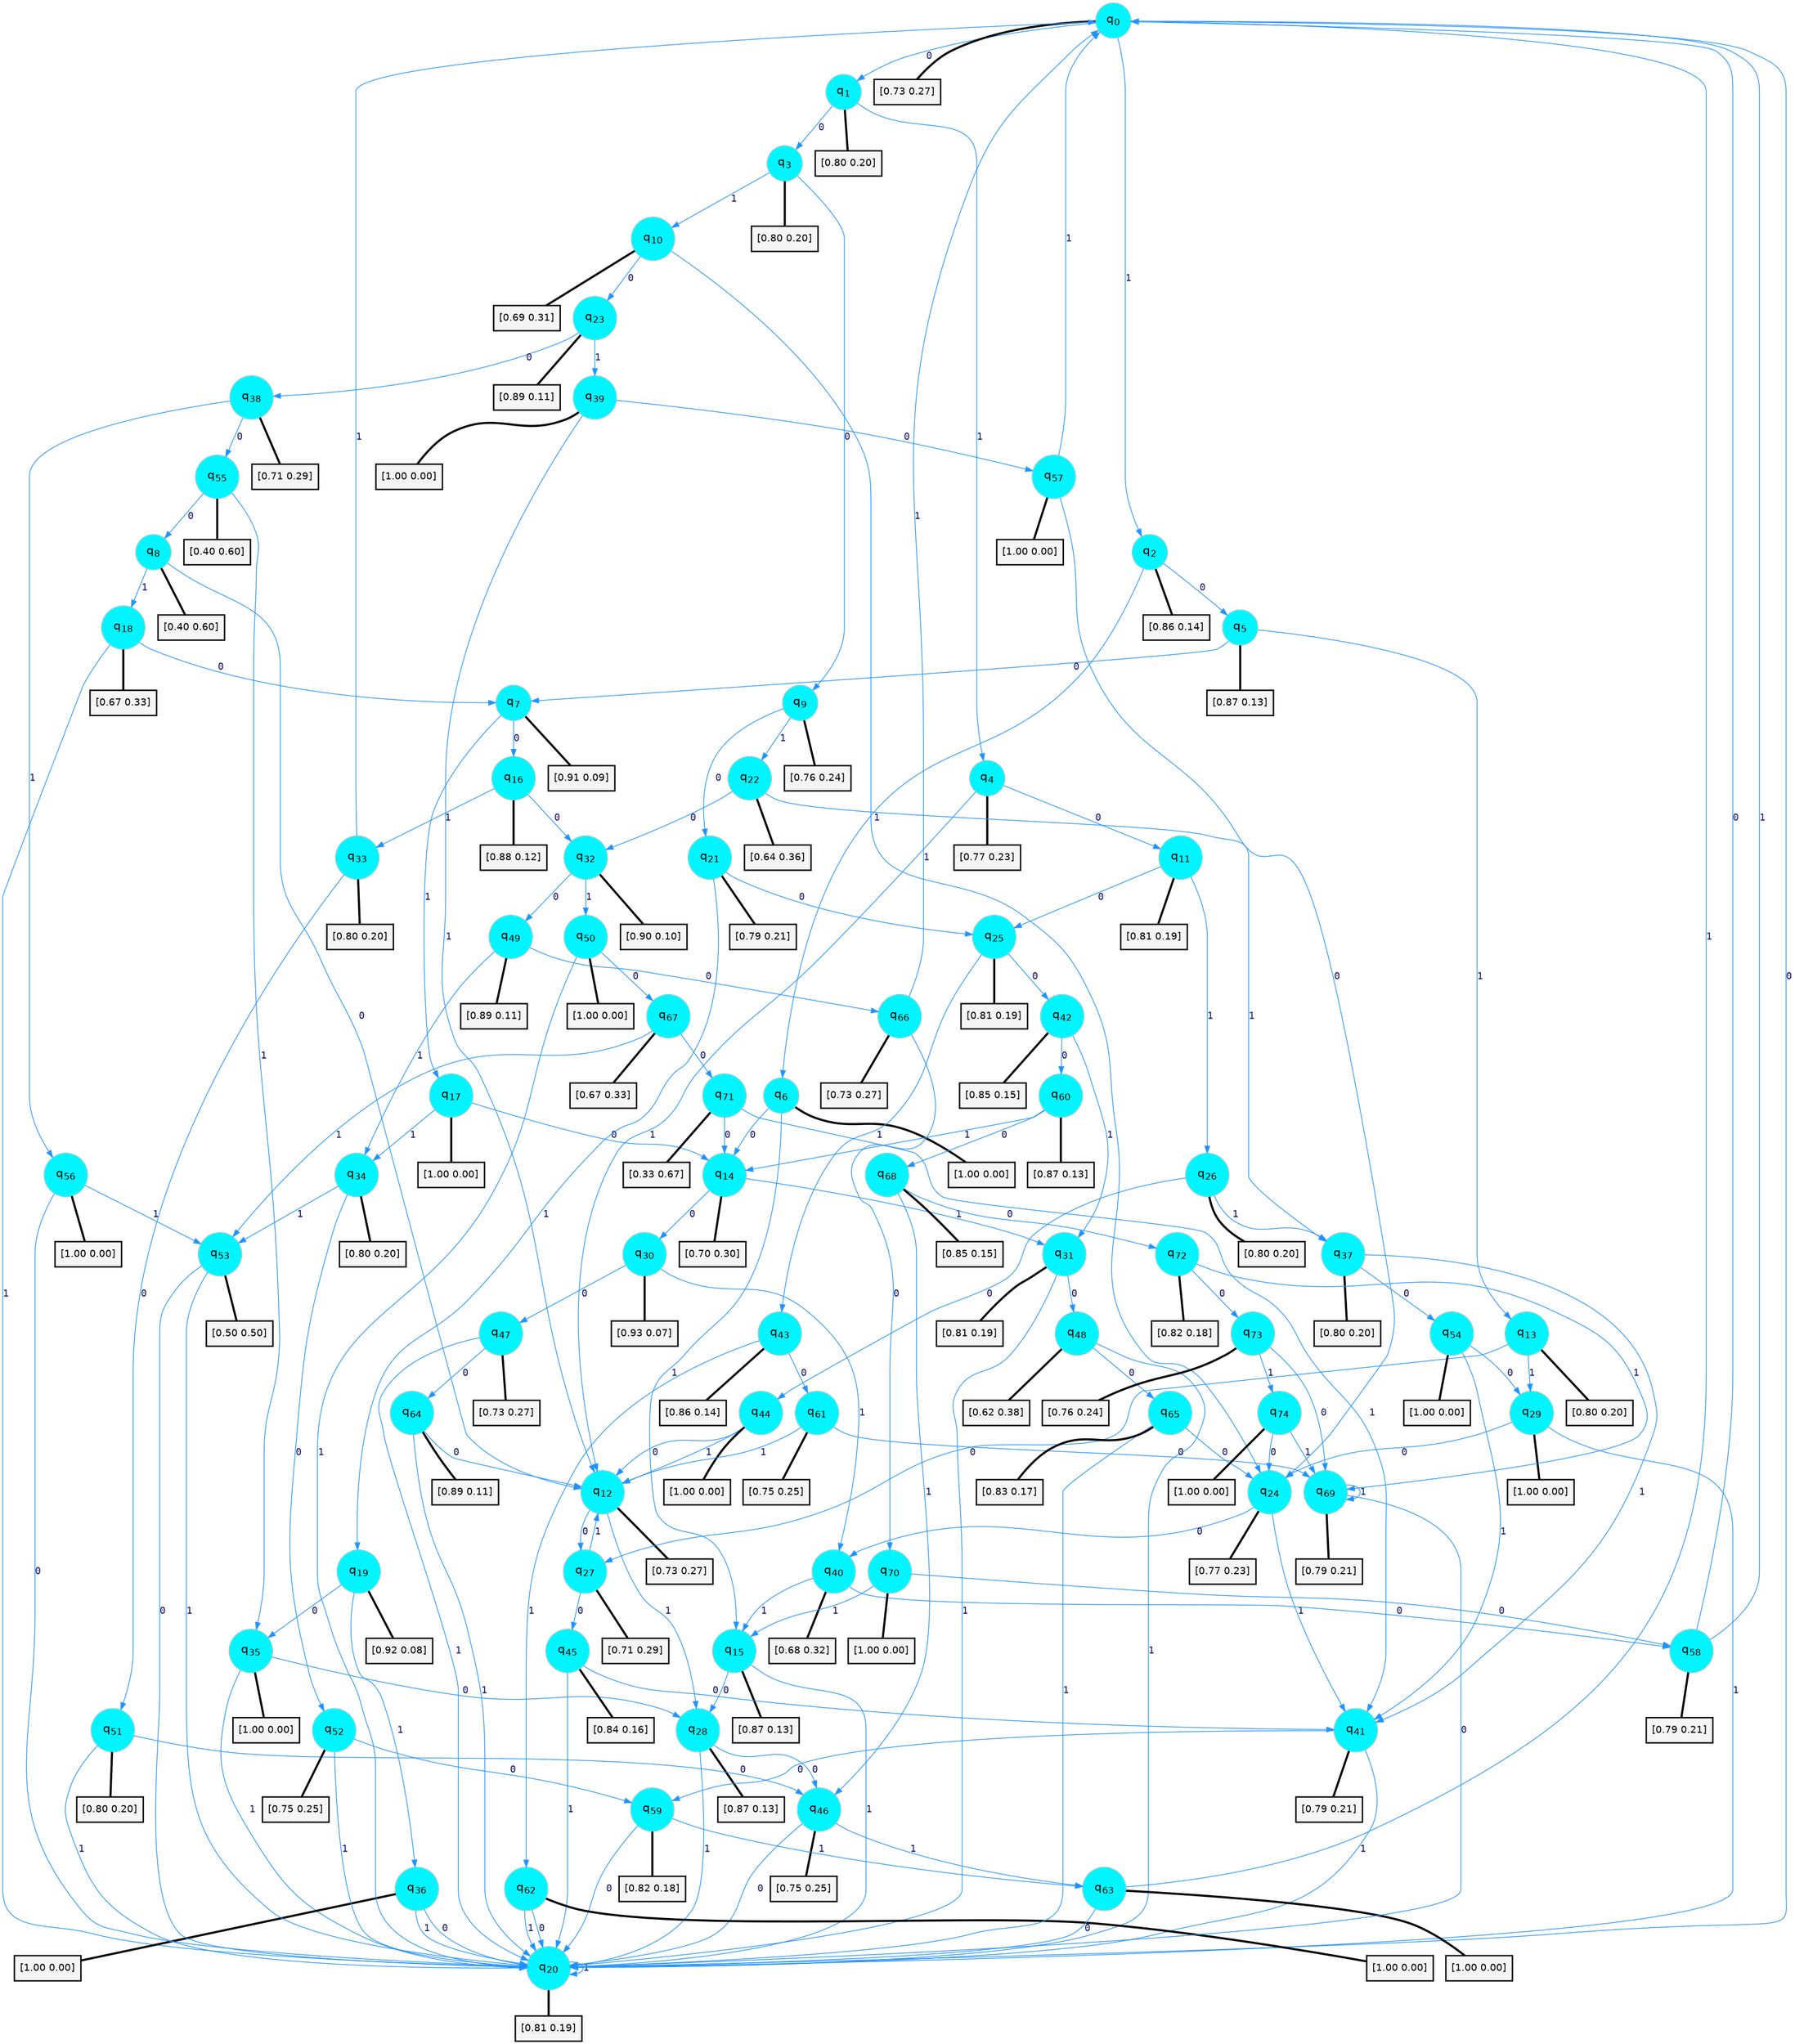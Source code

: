 digraph G {
graph [
bgcolor=transparent, dpi=300, rankdir=TD, size="40,25"];
node [
color=gray, fillcolor=turquoise1, fontcolor=black, fontname=Helvetica, fontsize=16, fontweight=bold, shape=circle, style=filled];
edge [
arrowsize=1, color=dodgerblue1, fontcolor=midnightblue, fontname=courier, fontweight=bold, penwidth=1, style=solid, weight=20];
0[label=<q<SUB>0</SUB>>];
1[label=<q<SUB>1</SUB>>];
2[label=<q<SUB>2</SUB>>];
3[label=<q<SUB>3</SUB>>];
4[label=<q<SUB>4</SUB>>];
5[label=<q<SUB>5</SUB>>];
6[label=<q<SUB>6</SUB>>];
7[label=<q<SUB>7</SUB>>];
8[label=<q<SUB>8</SUB>>];
9[label=<q<SUB>9</SUB>>];
10[label=<q<SUB>10</SUB>>];
11[label=<q<SUB>11</SUB>>];
12[label=<q<SUB>12</SUB>>];
13[label=<q<SUB>13</SUB>>];
14[label=<q<SUB>14</SUB>>];
15[label=<q<SUB>15</SUB>>];
16[label=<q<SUB>16</SUB>>];
17[label=<q<SUB>17</SUB>>];
18[label=<q<SUB>18</SUB>>];
19[label=<q<SUB>19</SUB>>];
20[label=<q<SUB>20</SUB>>];
21[label=<q<SUB>21</SUB>>];
22[label=<q<SUB>22</SUB>>];
23[label=<q<SUB>23</SUB>>];
24[label=<q<SUB>24</SUB>>];
25[label=<q<SUB>25</SUB>>];
26[label=<q<SUB>26</SUB>>];
27[label=<q<SUB>27</SUB>>];
28[label=<q<SUB>28</SUB>>];
29[label=<q<SUB>29</SUB>>];
30[label=<q<SUB>30</SUB>>];
31[label=<q<SUB>31</SUB>>];
32[label=<q<SUB>32</SUB>>];
33[label=<q<SUB>33</SUB>>];
34[label=<q<SUB>34</SUB>>];
35[label=<q<SUB>35</SUB>>];
36[label=<q<SUB>36</SUB>>];
37[label=<q<SUB>37</SUB>>];
38[label=<q<SUB>38</SUB>>];
39[label=<q<SUB>39</SUB>>];
40[label=<q<SUB>40</SUB>>];
41[label=<q<SUB>41</SUB>>];
42[label=<q<SUB>42</SUB>>];
43[label=<q<SUB>43</SUB>>];
44[label=<q<SUB>44</SUB>>];
45[label=<q<SUB>45</SUB>>];
46[label=<q<SUB>46</SUB>>];
47[label=<q<SUB>47</SUB>>];
48[label=<q<SUB>48</SUB>>];
49[label=<q<SUB>49</SUB>>];
50[label=<q<SUB>50</SUB>>];
51[label=<q<SUB>51</SUB>>];
52[label=<q<SUB>52</SUB>>];
53[label=<q<SUB>53</SUB>>];
54[label=<q<SUB>54</SUB>>];
55[label=<q<SUB>55</SUB>>];
56[label=<q<SUB>56</SUB>>];
57[label=<q<SUB>57</SUB>>];
58[label=<q<SUB>58</SUB>>];
59[label=<q<SUB>59</SUB>>];
60[label=<q<SUB>60</SUB>>];
61[label=<q<SUB>61</SUB>>];
62[label=<q<SUB>62</SUB>>];
63[label=<q<SUB>63</SUB>>];
64[label=<q<SUB>64</SUB>>];
65[label=<q<SUB>65</SUB>>];
66[label=<q<SUB>66</SUB>>];
67[label=<q<SUB>67</SUB>>];
68[label=<q<SUB>68</SUB>>];
69[label=<q<SUB>69</SUB>>];
70[label=<q<SUB>70</SUB>>];
71[label=<q<SUB>71</SUB>>];
72[label=<q<SUB>72</SUB>>];
73[label=<q<SUB>73</SUB>>];
74[label=<q<SUB>74</SUB>>];
75[label="[0.73 0.27]", shape=box,fontcolor=black, fontname=Helvetica, fontsize=14, penwidth=2, fillcolor=whitesmoke,color=black];
76[label="[0.80 0.20]", shape=box,fontcolor=black, fontname=Helvetica, fontsize=14, penwidth=2, fillcolor=whitesmoke,color=black];
77[label="[0.86 0.14]", shape=box,fontcolor=black, fontname=Helvetica, fontsize=14, penwidth=2, fillcolor=whitesmoke,color=black];
78[label="[0.80 0.20]", shape=box,fontcolor=black, fontname=Helvetica, fontsize=14, penwidth=2, fillcolor=whitesmoke,color=black];
79[label="[0.77 0.23]", shape=box,fontcolor=black, fontname=Helvetica, fontsize=14, penwidth=2, fillcolor=whitesmoke,color=black];
80[label="[0.87 0.13]", shape=box,fontcolor=black, fontname=Helvetica, fontsize=14, penwidth=2, fillcolor=whitesmoke,color=black];
81[label="[1.00 0.00]", shape=box,fontcolor=black, fontname=Helvetica, fontsize=14, penwidth=2, fillcolor=whitesmoke,color=black];
82[label="[0.91 0.09]", shape=box,fontcolor=black, fontname=Helvetica, fontsize=14, penwidth=2, fillcolor=whitesmoke,color=black];
83[label="[0.40 0.60]", shape=box,fontcolor=black, fontname=Helvetica, fontsize=14, penwidth=2, fillcolor=whitesmoke,color=black];
84[label="[0.76 0.24]", shape=box,fontcolor=black, fontname=Helvetica, fontsize=14, penwidth=2, fillcolor=whitesmoke,color=black];
85[label="[0.69 0.31]", shape=box,fontcolor=black, fontname=Helvetica, fontsize=14, penwidth=2, fillcolor=whitesmoke,color=black];
86[label="[0.81 0.19]", shape=box,fontcolor=black, fontname=Helvetica, fontsize=14, penwidth=2, fillcolor=whitesmoke,color=black];
87[label="[0.73 0.27]", shape=box,fontcolor=black, fontname=Helvetica, fontsize=14, penwidth=2, fillcolor=whitesmoke,color=black];
88[label="[0.80 0.20]", shape=box,fontcolor=black, fontname=Helvetica, fontsize=14, penwidth=2, fillcolor=whitesmoke,color=black];
89[label="[0.70 0.30]", shape=box,fontcolor=black, fontname=Helvetica, fontsize=14, penwidth=2, fillcolor=whitesmoke,color=black];
90[label="[0.87 0.13]", shape=box,fontcolor=black, fontname=Helvetica, fontsize=14, penwidth=2, fillcolor=whitesmoke,color=black];
91[label="[0.88 0.12]", shape=box,fontcolor=black, fontname=Helvetica, fontsize=14, penwidth=2, fillcolor=whitesmoke,color=black];
92[label="[1.00 0.00]", shape=box,fontcolor=black, fontname=Helvetica, fontsize=14, penwidth=2, fillcolor=whitesmoke,color=black];
93[label="[0.67 0.33]", shape=box,fontcolor=black, fontname=Helvetica, fontsize=14, penwidth=2, fillcolor=whitesmoke,color=black];
94[label="[0.92 0.08]", shape=box,fontcolor=black, fontname=Helvetica, fontsize=14, penwidth=2, fillcolor=whitesmoke,color=black];
95[label="[0.81 0.19]", shape=box,fontcolor=black, fontname=Helvetica, fontsize=14, penwidth=2, fillcolor=whitesmoke,color=black];
96[label="[0.79 0.21]", shape=box,fontcolor=black, fontname=Helvetica, fontsize=14, penwidth=2, fillcolor=whitesmoke,color=black];
97[label="[0.64 0.36]", shape=box,fontcolor=black, fontname=Helvetica, fontsize=14, penwidth=2, fillcolor=whitesmoke,color=black];
98[label="[0.89 0.11]", shape=box,fontcolor=black, fontname=Helvetica, fontsize=14, penwidth=2, fillcolor=whitesmoke,color=black];
99[label="[0.77 0.23]", shape=box,fontcolor=black, fontname=Helvetica, fontsize=14, penwidth=2, fillcolor=whitesmoke,color=black];
100[label="[0.81 0.19]", shape=box,fontcolor=black, fontname=Helvetica, fontsize=14, penwidth=2, fillcolor=whitesmoke,color=black];
101[label="[0.80 0.20]", shape=box,fontcolor=black, fontname=Helvetica, fontsize=14, penwidth=2, fillcolor=whitesmoke,color=black];
102[label="[0.71 0.29]", shape=box,fontcolor=black, fontname=Helvetica, fontsize=14, penwidth=2, fillcolor=whitesmoke,color=black];
103[label="[0.87 0.13]", shape=box,fontcolor=black, fontname=Helvetica, fontsize=14, penwidth=2, fillcolor=whitesmoke,color=black];
104[label="[1.00 0.00]", shape=box,fontcolor=black, fontname=Helvetica, fontsize=14, penwidth=2, fillcolor=whitesmoke,color=black];
105[label="[0.93 0.07]", shape=box,fontcolor=black, fontname=Helvetica, fontsize=14, penwidth=2, fillcolor=whitesmoke,color=black];
106[label="[0.81 0.19]", shape=box,fontcolor=black, fontname=Helvetica, fontsize=14, penwidth=2, fillcolor=whitesmoke,color=black];
107[label="[0.90 0.10]", shape=box,fontcolor=black, fontname=Helvetica, fontsize=14, penwidth=2, fillcolor=whitesmoke,color=black];
108[label="[0.80 0.20]", shape=box,fontcolor=black, fontname=Helvetica, fontsize=14, penwidth=2, fillcolor=whitesmoke,color=black];
109[label="[0.80 0.20]", shape=box,fontcolor=black, fontname=Helvetica, fontsize=14, penwidth=2, fillcolor=whitesmoke,color=black];
110[label="[1.00 0.00]", shape=box,fontcolor=black, fontname=Helvetica, fontsize=14, penwidth=2, fillcolor=whitesmoke,color=black];
111[label="[1.00 0.00]", shape=box,fontcolor=black, fontname=Helvetica, fontsize=14, penwidth=2, fillcolor=whitesmoke,color=black];
112[label="[0.80 0.20]", shape=box,fontcolor=black, fontname=Helvetica, fontsize=14, penwidth=2, fillcolor=whitesmoke,color=black];
113[label="[0.71 0.29]", shape=box,fontcolor=black, fontname=Helvetica, fontsize=14, penwidth=2, fillcolor=whitesmoke,color=black];
114[label="[1.00 0.00]", shape=box,fontcolor=black, fontname=Helvetica, fontsize=14, penwidth=2, fillcolor=whitesmoke,color=black];
115[label="[0.68 0.32]", shape=box,fontcolor=black, fontname=Helvetica, fontsize=14, penwidth=2, fillcolor=whitesmoke,color=black];
116[label="[0.79 0.21]", shape=box,fontcolor=black, fontname=Helvetica, fontsize=14, penwidth=2, fillcolor=whitesmoke,color=black];
117[label="[0.85 0.15]", shape=box,fontcolor=black, fontname=Helvetica, fontsize=14, penwidth=2, fillcolor=whitesmoke,color=black];
118[label="[0.86 0.14]", shape=box,fontcolor=black, fontname=Helvetica, fontsize=14, penwidth=2, fillcolor=whitesmoke,color=black];
119[label="[1.00 0.00]", shape=box,fontcolor=black, fontname=Helvetica, fontsize=14, penwidth=2, fillcolor=whitesmoke,color=black];
120[label="[0.84 0.16]", shape=box,fontcolor=black, fontname=Helvetica, fontsize=14, penwidth=2, fillcolor=whitesmoke,color=black];
121[label="[0.75 0.25]", shape=box,fontcolor=black, fontname=Helvetica, fontsize=14, penwidth=2, fillcolor=whitesmoke,color=black];
122[label="[0.73 0.27]", shape=box,fontcolor=black, fontname=Helvetica, fontsize=14, penwidth=2, fillcolor=whitesmoke,color=black];
123[label="[0.62 0.38]", shape=box,fontcolor=black, fontname=Helvetica, fontsize=14, penwidth=2, fillcolor=whitesmoke,color=black];
124[label="[0.89 0.11]", shape=box,fontcolor=black, fontname=Helvetica, fontsize=14, penwidth=2, fillcolor=whitesmoke,color=black];
125[label="[1.00 0.00]", shape=box,fontcolor=black, fontname=Helvetica, fontsize=14, penwidth=2, fillcolor=whitesmoke,color=black];
126[label="[0.80 0.20]", shape=box,fontcolor=black, fontname=Helvetica, fontsize=14, penwidth=2, fillcolor=whitesmoke,color=black];
127[label="[0.75 0.25]", shape=box,fontcolor=black, fontname=Helvetica, fontsize=14, penwidth=2, fillcolor=whitesmoke,color=black];
128[label="[0.50 0.50]", shape=box,fontcolor=black, fontname=Helvetica, fontsize=14, penwidth=2, fillcolor=whitesmoke,color=black];
129[label="[1.00 0.00]", shape=box,fontcolor=black, fontname=Helvetica, fontsize=14, penwidth=2, fillcolor=whitesmoke,color=black];
130[label="[0.40 0.60]", shape=box,fontcolor=black, fontname=Helvetica, fontsize=14, penwidth=2, fillcolor=whitesmoke,color=black];
131[label="[1.00 0.00]", shape=box,fontcolor=black, fontname=Helvetica, fontsize=14, penwidth=2, fillcolor=whitesmoke,color=black];
132[label="[1.00 0.00]", shape=box,fontcolor=black, fontname=Helvetica, fontsize=14, penwidth=2, fillcolor=whitesmoke,color=black];
133[label="[0.79 0.21]", shape=box,fontcolor=black, fontname=Helvetica, fontsize=14, penwidth=2, fillcolor=whitesmoke,color=black];
134[label="[0.82 0.18]", shape=box,fontcolor=black, fontname=Helvetica, fontsize=14, penwidth=2, fillcolor=whitesmoke,color=black];
135[label="[0.87 0.13]", shape=box,fontcolor=black, fontname=Helvetica, fontsize=14, penwidth=2, fillcolor=whitesmoke,color=black];
136[label="[0.75 0.25]", shape=box,fontcolor=black, fontname=Helvetica, fontsize=14, penwidth=2, fillcolor=whitesmoke,color=black];
137[label="[1.00 0.00]", shape=box,fontcolor=black, fontname=Helvetica, fontsize=14, penwidth=2, fillcolor=whitesmoke,color=black];
138[label="[1.00 0.00]", shape=box,fontcolor=black, fontname=Helvetica, fontsize=14, penwidth=2, fillcolor=whitesmoke,color=black];
139[label="[0.89 0.11]", shape=box,fontcolor=black, fontname=Helvetica, fontsize=14, penwidth=2, fillcolor=whitesmoke,color=black];
140[label="[0.83 0.17]", shape=box,fontcolor=black, fontname=Helvetica, fontsize=14, penwidth=2, fillcolor=whitesmoke,color=black];
141[label="[0.73 0.27]", shape=box,fontcolor=black, fontname=Helvetica, fontsize=14, penwidth=2, fillcolor=whitesmoke,color=black];
142[label="[0.67 0.33]", shape=box,fontcolor=black, fontname=Helvetica, fontsize=14, penwidth=2, fillcolor=whitesmoke,color=black];
143[label="[0.85 0.15]", shape=box,fontcolor=black, fontname=Helvetica, fontsize=14, penwidth=2, fillcolor=whitesmoke,color=black];
144[label="[0.79 0.21]", shape=box,fontcolor=black, fontname=Helvetica, fontsize=14, penwidth=2, fillcolor=whitesmoke,color=black];
145[label="[1.00 0.00]", shape=box,fontcolor=black, fontname=Helvetica, fontsize=14, penwidth=2, fillcolor=whitesmoke,color=black];
146[label="[0.33 0.67]", shape=box,fontcolor=black, fontname=Helvetica, fontsize=14, penwidth=2, fillcolor=whitesmoke,color=black];
147[label="[0.82 0.18]", shape=box,fontcolor=black, fontname=Helvetica, fontsize=14, penwidth=2, fillcolor=whitesmoke,color=black];
148[label="[0.76 0.24]", shape=box,fontcolor=black, fontname=Helvetica, fontsize=14, penwidth=2, fillcolor=whitesmoke,color=black];
149[label="[1.00 0.00]", shape=box,fontcolor=black, fontname=Helvetica, fontsize=14, penwidth=2, fillcolor=whitesmoke,color=black];
0->1 [label=0];
0->2 [label=1];
0->75 [arrowhead=none, penwidth=3,color=black];
1->3 [label=0];
1->4 [label=1];
1->76 [arrowhead=none, penwidth=3,color=black];
2->5 [label=0];
2->6 [label=1];
2->77 [arrowhead=none, penwidth=3,color=black];
3->9 [label=0];
3->10 [label=1];
3->78 [arrowhead=none, penwidth=3,color=black];
4->11 [label=0];
4->12 [label=1];
4->79 [arrowhead=none, penwidth=3,color=black];
5->7 [label=0];
5->13 [label=1];
5->80 [arrowhead=none, penwidth=3,color=black];
6->14 [label=0];
6->15 [label=1];
6->81 [arrowhead=none, penwidth=3,color=black];
7->16 [label=0];
7->17 [label=1];
7->82 [arrowhead=none, penwidth=3,color=black];
8->12 [label=0];
8->18 [label=1];
8->83 [arrowhead=none, penwidth=3,color=black];
9->21 [label=0];
9->22 [label=1];
9->84 [arrowhead=none, penwidth=3,color=black];
10->23 [label=0];
10->24 [label=1];
10->85 [arrowhead=none, penwidth=3,color=black];
11->25 [label=0];
11->26 [label=1];
11->86 [arrowhead=none, penwidth=3,color=black];
12->27 [label=0];
12->28 [label=1];
12->87 [arrowhead=none, penwidth=3,color=black];
13->27 [label=0];
13->29 [label=1];
13->88 [arrowhead=none, penwidth=3,color=black];
14->30 [label=0];
14->31 [label=1];
14->89 [arrowhead=none, penwidth=3,color=black];
15->28 [label=0];
15->20 [label=1];
15->90 [arrowhead=none, penwidth=3,color=black];
16->32 [label=0];
16->33 [label=1];
16->91 [arrowhead=none, penwidth=3,color=black];
17->14 [label=0];
17->34 [label=1];
17->92 [arrowhead=none, penwidth=3,color=black];
18->7 [label=0];
18->20 [label=1];
18->93 [arrowhead=none, penwidth=3,color=black];
19->35 [label=0];
19->36 [label=1];
19->94 [arrowhead=none, penwidth=3,color=black];
20->0 [label=0];
20->20 [label=1];
20->95 [arrowhead=none, penwidth=3,color=black];
21->25 [label=0];
21->19 [label=1];
21->96 [arrowhead=none, penwidth=3,color=black];
22->32 [label=0];
22->37 [label=1];
22->97 [arrowhead=none, penwidth=3,color=black];
23->38 [label=0];
23->39 [label=1];
23->98 [arrowhead=none, penwidth=3,color=black];
24->40 [label=0];
24->41 [label=1];
24->99 [arrowhead=none, penwidth=3,color=black];
25->42 [label=0];
25->43 [label=1];
25->100 [arrowhead=none, penwidth=3,color=black];
26->44 [label=0];
26->37 [label=1];
26->101 [arrowhead=none, penwidth=3,color=black];
27->45 [label=0];
27->12 [label=1];
27->102 [arrowhead=none, penwidth=3,color=black];
28->46 [label=0];
28->20 [label=1];
28->103 [arrowhead=none, penwidth=3,color=black];
29->24 [label=0];
29->20 [label=1];
29->104 [arrowhead=none, penwidth=3,color=black];
30->47 [label=0];
30->40 [label=1];
30->105 [arrowhead=none, penwidth=3,color=black];
31->48 [label=0];
31->20 [label=1];
31->106 [arrowhead=none, penwidth=3,color=black];
32->49 [label=0];
32->50 [label=1];
32->107 [arrowhead=none, penwidth=3,color=black];
33->51 [label=0];
33->0 [label=1];
33->108 [arrowhead=none, penwidth=3,color=black];
34->52 [label=0];
34->53 [label=1];
34->109 [arrowhead=none, penwidth=3,color=black];
35->28 [label=0];
35->20 [label=1];
35->110 [arrowhead=none, penwidth=3,color=black];
36->20 [label=0];
36->20 [label=1];
36->111 [arrowhead=none, penwidth=3,color=black];
37->54 [label=0];
37->41 [label=1];
37->112 [arrowhead=none, penwidth=3,color=black];
38->55 [label=0];
38->56 [label=1];
38->113 [arrowhead=none, penwidth=3,color=black];
39->57 [label=0];
39->12 [label=1];
39->114 [arrowhead=none, penwidth=3,color=black];
40->58 [label=0];
40->15 [label=1];
40->115 [arrowhead=none, penwidth=3,color=black];
41->59 [label=0];
41->20 [label=1];
41->116 [arrowhead=none, penwidth=3,color=black];
42->60 [label=0];
42->31 [label=1];
42->117 [arrowhead=none, penwidth=3,color=black];
43->61 [label=0];
43->62 [label=1];
43->118 [arrowhead=none, penwidth=3,color=black];
44->12 [label=0];
44->12 [label=1];
44->119 [arrowhead=none, penwidth=3,color=black];
45->41 [label=0];
45->20 [label=1];
45->120 [arrowhead=none, penwidth=3,color=black];
46->20 [label=0];
46->63 [label=1];
46->121 [arrowhead=none, penwidth=3,color=black];
47->64 [label=0];
47->20 [label=1];
47->122 [arrowhead=none, penwidth=3,color=black];
48->65 [label=0];
48->20 [label=1];
48->123 [arrowhead=none, penwidth=3,color=black];
49->66 [label=0];
49->34 [label=1];
49->124 [arrowhead=none, penwidth=3,color=black];
50->67 [label=0];
50->20 [label=1];
50->125 [arrowhead=none, penwidth=3,color=black];
51->46 [label=0];
51->20 [label=1];
51->126 [arrowhead=none, penwidth=3,color=black];
52->59 [label=0];
52->20 [label=1];
52->127 [arrowhead=none, penwidth=3,color=black];
53->20 [label=0];
53->20 [label=1];
53->128 [arrowhead=none, penwidth=3,color=black];
54->29 [label=0];
54->41 [label=1];
54->129 [arrowhead=none, penwidth=3,color=black];
55->8 [label=0];
55->35 [label=1];
55->130 [arrowhead=none, penwidth=3,color=black];
56->20 [label=0];
56->53 [label=1];
56->131 [arrowhead=none, penwidth=3,color=black];
57->24 [label=0];
57->0 [label=1];
57->132 [arrowhead=none, penwidth=3,color=black];
58->0 [label=0];
58->0 [label=1];
58->133 [arrowhead=none, penwidth=3,color=black];
59->20 [label=0];
59->63 [label=1];
59->134 [arrowhead=none, penwidth=3,color=black];
60->68 [label=0];
60->14 [label=1];
60->135 [arrowhead=none, penwidth=3,color=black];
61->69 [label=0];
61->12 [label=1];
61->136 [arrowhead=none, penwidth=3,color=black];
62->20 [label=0];
62->20 [label=1];
62->137 [arrowhead=none, penwidth=3,color=black];
63->20 [label=0];
63->0 [label=1];
63->138 [arrowhead=none, penwidth=3,color=black];
64->12 [label=0];
64->20 [label=1];
64->139 [arrowhead=none, penwidth=3,color=black];
65->24 [label=0];
65->20 [label=1];
65->140 [arrowhead=none, penwidth=3,color=black];
66->70 [label=0];
66->0 [label=1];
66->141 [arrowhead=none, penwidth=3,color=black];
67->71 [label=0];
67->53 [label=1];
67->142 [arrowhead=none, penwidth=3,color=black];
68->72 [label=0];
68->46 [label=1];
68->143 [arrowhead=none, penwidth=3,color=black];
69->20 [label=0];
69->69 [label=1];
69->144 [arrowhead=none, penwidth=3,color=black];
70->58 [label=0];
70->15 [label=1];
70->145 [arrowhead=none, penwidth=3,color=black];
71->14 [label=0];
71->41 [label=1];
71->146 [arrowhead=none, penwidth=3,color=black];
72->73 [label=0];
72->69 [label=1];
72->147 [arrowhead=none, penwidth=3,color=black];
73->69 [label=0];
73->74 [label=1];
73->148 [arrowhead=none, penwidth=3,color=black];
74->24 [label=0];
74->69 [label=1];
74->149 [arrowhead=none, penwidth=3,color=black];
}
